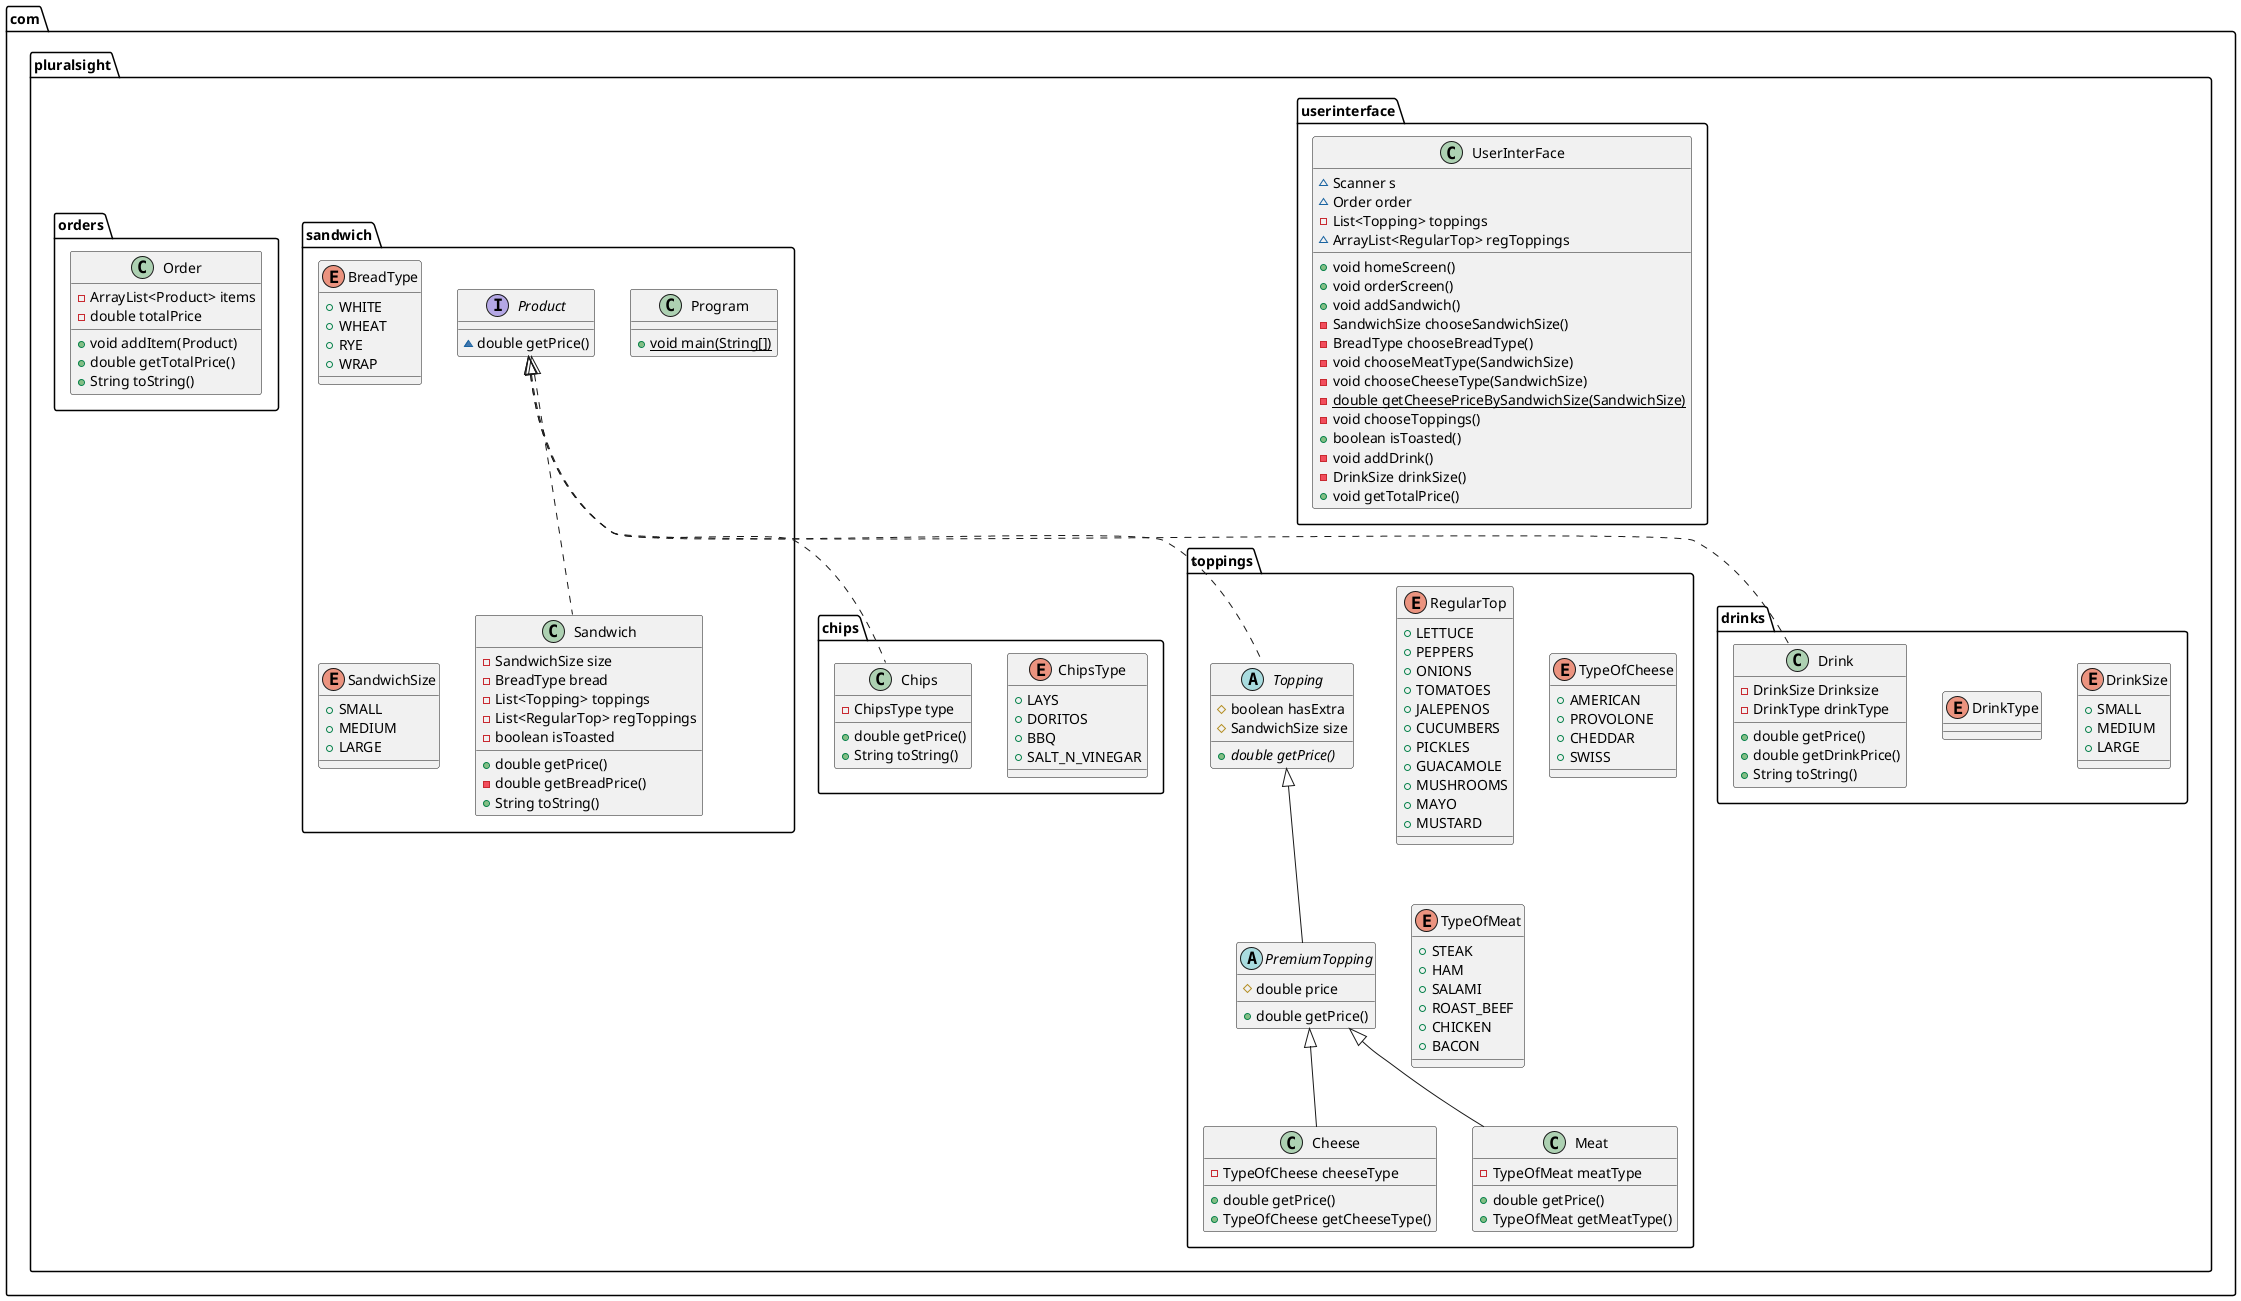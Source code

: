 @startuml
enum com.pluralsight.chips.ChipsType {
+  LAYS
+  DORITOS
+  BBQ
+  SALT_N_VINEGAR
}

class com.pluralsight.toppings.Cheese {
- TypeOfCheese cheeseType
+ double getPrice()
+ TypeOfCheese getCheeseType()
}


enum com.pluralsight.drinks.DrinkSize {
+  SMALL
+  MEDIUM
+  LARGE
}

enum com.pluralsight.toppings.RegularTop {
+  LETTUCE
+  PEPPERS
+  ONIONS
+  TOMATOES
+  JALEPENOS
+  CUCUMBERS
+  PICKLES
+  GUACAMOLE
+  MUSHROOMS
+  MAYO
+  MUSTARD
}

class com.pluralsight.userinterface.UserInterFace {
~ Scanner s
~ Order order
- List<Topping> toppings
~ ArrayList<RegularTop> regToppings
+ void homeScreen()
+ void orderScreen()
+ void addSandwich()
- SandwichSize chooseSandwichSize()
- BreadType chooseBreadType()
- void chooseMeatType(SandwichSize)
- void chooseCheeseType(SandwichSize)
- {static} double getCheesePriceBySandwichSize(SandwichSize)
- void chooseToppings()
+ boolean isToasted()
- void addDrink()
- DrinkSize drinkSize()
+ void getTotalPrice()
}


abstract class com.pluralsight.toppings.Topping {
# boolean hasExtra
# SandwichSize size
+ {abstract}double getPrice()
}


enum com.pluralsight.sandwich.BreadType {
+  WHITE
+  WHEAT
+  RYE
+  WRAP
}

abstract class com.pluralsight.toppings.PremiumTopping {
# double price
+ double getPrice()
}


class com.pluralsight.sandwich.Program {
+ {static} void main(String[])
}

interface com.pluralsight.sandwich.Product {
~ double getPrice()
}

class com.pluralsight.toppings.Meat {
- TypeOfMeat meatType
+ double getPrice()
+ TypeOfMeat getMeatType()
}


class com.pluralsight.orders.Order {
- ArrayList<Product> items
- double totalPrice
+ void addItem(Product)
+ double getTotalPrice()
+ String toString()
}


enum com.pluralsight.drinks.DrinkType {
}
enum com.pluralsight.sandwich.SandwichSize {
+  SMALL
+  MEDIUM
+  LARGE
}

class com.pluralsight.chips.Chips {
- ChipsType type
+ double getPrice()
+ String toString()
}


enum com.pluralsight.toppings.TypeOfCheese {
+  AMERICAN
+  PROVOLONE
+  CHEDDAR
+  SWISS
}

class com.pluralsight.sandwich.Sandwich {
- SandwichSize size
- BreadType bread
- List<Topping> toppings
- List<RegularTop> regToppings
- boolean isToasted
+ double getPrice()
- double getBreadPrice()
+ String toString()
}


enum com.pluralsight.toppings.TypeOfMeat {
+  STEAK
+  HAM
+  SALAMI
+  ROAST_BEEF
+  CHICKEN
+  BACON
}

class com.pluralsight.drinks.Drink {
- DrinkSize Drinksize
- DrinkType drinkType
+ double getPrice()
+ double getDrinkPrice()
+ String toString()
}




com.pluralsight.toppings.PremiumTopping <|-- com.pluralsight.toppings.Cheese
com.pluralsight.sandwich.Product <|.. com.pluralsight.toppings.Topping
com.pluralsight.toppings.Topping <|-- com.pluralsight.toppings.PremiumTopping
com.pluralsight.toppings.PremiumTopping <|-- com.pluralsight.toppings.Meat
com.pluralsight.sandwich.Product <|.. com.pluralsight.chips.Chips
com.pluralsight.sandwich.Product <|.. com.pluralsight.sandwich.Sandwich
com.pluralsight.sandwich.Product <|.. com.pluralsight.drinks.Drink
@enduml